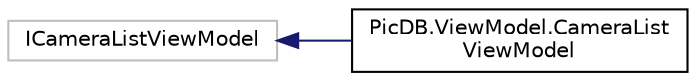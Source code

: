 digraph "Graphical Class Hierarchy"
{
  edge [fontname="Helvetica",fontsize="10",labelfontname="Helvetica",labelfontsize="10"];
  node [fontname="Helvetica",fontsize="10",shape=record];
  rankdir="LR";
  Node55 [label="ICameraListViewModel",height=0.2,width=0.4,color="grey75", fillcolor="white", style="filled"];
  Node55 -> Node0 [dir="back",color="midnightblue",fontsize="10",style="solid",fontname="Helvetica"];
  Node0 [label="PicDB.ViewModel.CameraList\lViewModel",height=0.2,width=0.4,color="black", fillcolor="white", style="filled",URL="$classPicDB_1_1ViewModel_1_1CameraListViewModel.html"];
}
